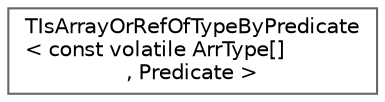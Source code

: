 digraph "Graphical Class Hierarchy"
{
 // INTERACTIVE_SVG=YES
 // LATEX_PDF_SIZE
  bgcolor="transparent";
  edge [fontname=Helvetica,fontsize=10,labelfontname=Helvetica,labelfontsize=10];
  node [fontname=Helvetica,fontsize=10,shape=box,height=0.2,width=0.4];
  rankdir="LR";
  Node0 [id="Node000000",label="TIsArrayOrRefOfTypeByPredicate\l\< const volatile ArrType[]\l, Predicate \>",height=0.2,width=0.4,color="grey40", fillcolor="white", style="filled",URL="$d6/dbf/structTIsArrayOrRefOfTypeByPredicate_3_01const_01volatile_01ArrType_0f_0e_00_01Predicate_01_4.html",tooltip=" "];
}
